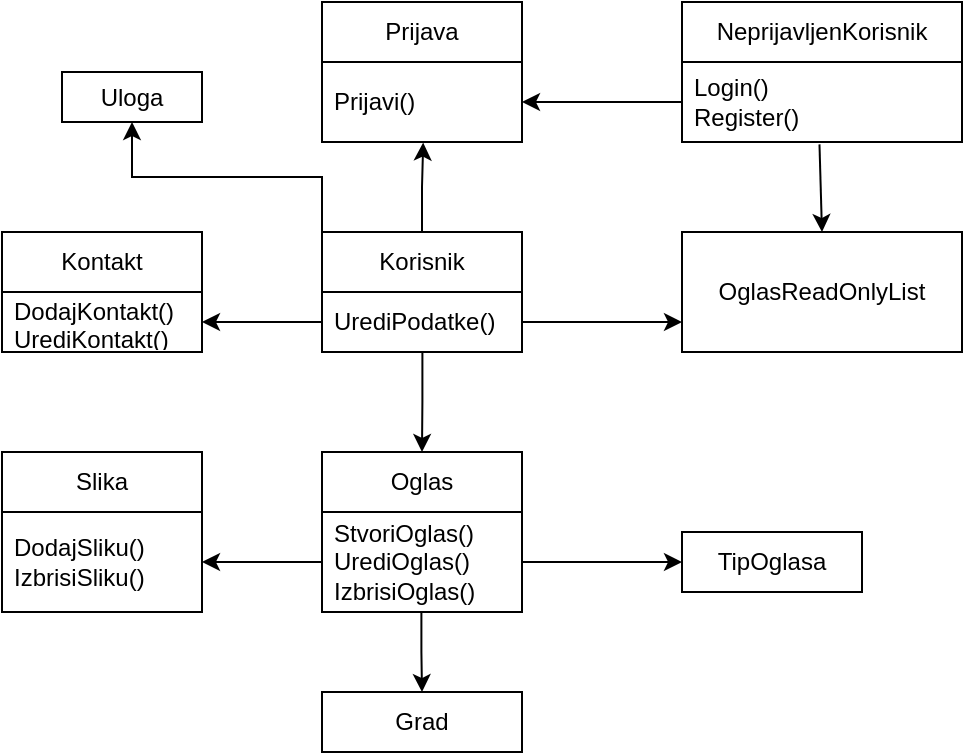 <mxfile version="26.2.10">
  <diagram name="Page-1" id="y6X8_tZfc9UxqCSJlw8m">
    <mxGraphModel dx="838" dy="543" grid="1" gridSize="10" guides="1" tooltips="1" connect="1" arrows="1" fold="1" page="1" pageScale="1" pageWidth="827" pageHeight="1169" math="0" shadow="0">
      <root>
        <mxCell id="0" />
        <mxCell id="1" parent="0" />
        <mxCell id="j5HkmZWmmrufaAH-rTGN-20" value="Prijava" style="swimlane;fontStyle=0;childLayout=stackLayout;horizontal=1;startSize=30;horizontalStack=0;resizeParent=1;resizeParentMax=0;resizeLast=0;collapsible=1;marginBottom=0;whiteSpace=wrap;html=1;" vertex="1" parent="1">
          <mxGeometry x="270" y="135" width="100" height="70" as="geometry" />
        </mxCell>
        <mxCell id="j5HkmZWmmrufaAH-rTGN-21" value="Prijavi()" style="text;strokeColor=none;fillColor=none;align=left;verticalAlign=middle;spacingLeft=4;spacingRight=4;overflow=hidden;points=[[0,0.5],[1,0.5]];portConstraint=eastwest;rotatable=0;whiteSpace=wrap;html=1;" vertex="1" parent="j5HkmZWmmrufaAH-rTGN-20">
          <mxGeometry y="30" width="100" height="40" as="geometry" />
        </mxCell>
        <mxCell id="j5HkmZWmmrufaAH-rTGN-24" value="NeprijavljenKorisnik" style="swimlane;fontStyle=0;childLayout=stackLayout;horizontal=1;startSize=30;horizontalStack=0;resizeParent=1;resizeParentMax=0;resizeLast=0;collapsible=1;marginBottom=0;whiteSpace=wrap;html=1;" vertex="1" parent="1">
          <mxGeometry x="450" y="135" width="140" height="70" as="geometry" />
        </mxCell>
        <mxCell id="j5HkmZWmmrufaAH-rTGN-25" value="Login()&lt;div&gt;Register()&lt;/div&gt;" style="text;strokeColor=none;fillColor=none;align=left;verticalAlign=middle;spacingLeft=4;spacingRight=4;overflow=hidden;points=[[0,0.5],[1,0.5]];portConstraint=eastwest;rotatable=0;whiteSpace=wrap;html=1;" vertex="1" parent="j5HkmZWmmrufaAH-rTGN-24">
          <mxGeometry y="30" width="140" height="40" as="geometry" />
        </mxCell>
        <mxCell id="j5HkmZWmmrufaAH-rTGN-26" value="OglasReadOnlyList" style="rounded=0;whiteSpace=wrap;html=1;" vertex="1" parent="1">
          <mxGeometry x="450" y="250" width="140" height="60" as="geometry" />
        </mxCell>
        <mxCell id="j5HkmZWmmrufaAH-rTGN-45" style="edgeStyle=orthogonalEdgeStyle;rounded=0;orthogonalLoop=1;jettySize=auto;html=1;exitX=0;exitY=0;exitDx=0;exitDy=0;entryX=0.5;entryY=1;entryDx=0;entryDy=0;" edge="1" parent="1" source="j5HkmZWmmrufaAH-rTGN-27" target="j5HkmZWmmrufaAH-rTGN-43">
          <mxGeometry relative="1" as="geometry" />
        </mxCell>
        <mxCell id="j5HkmZWmmrufaAH-rTGN-27" value="Korisnik" style="swimlane;fontStyle=0;childLayout=stackLayout;horizontal=1;startSize=30;horizontalStack=0;resizeParent=1;resizeParentMax=0;resizeLast=0;collapsible=1;marginBottom=0;whiteSpace=wrap;html=1;" vertex="1" parent="1">
          <mxGeometry x="270" y="250" width="100" height="60" as="geometry" />
        </mxCell>
        <mxCell id="j5HkmZWmmrufaAH-rTGN-28" value="UrediPodatke()" style="text;strokeColor=none;fillColor=none;align=left;verticalAlign=middle;spacingLeft=4;spacingRight=4;overflow=hidden;points=[[0,0.5],[1,0.5]];portConstraint=eastwest;rotatable=0;whiteSpace=wrap;html=1;" vertex="1" parent="j5HkmZWmmrufaAH-rTGN-27">
          <mxGeometry y="30" width="100" height="30" as="geometry" />
        </mxCell>
        <mxCell id="j5HkmZWmmrufaAH-rTGN-29" value="Kontakt" style="swimlane;fontStyle=0;childLayout=stackLayout;horizontal=1;startSize=30;horizontalStack=0;resizeParent=1;resizeParentMax=0;resizeLast=0;collapsible=1;marginBottom=0;whiteSpace=wrap;html=1;" vertex="1" parent="1">
          <mxGeometry x="110" y="250" width="100" height="60" as="geometry" />
        </mxCell>
        <mxCell id="j5HkmZWmmrufaAH-rTGN-30" value="DodajKontakt()&lt;div&gt;UrediKontakt()&lt;/div&gt;" style="text;strokeColor=none;fillColor=none;align=left;verticalAlign=middle;spacingLeft=4;spacingRight=4;overflow=hidden;points=[[0,0.5],[1,0.5]];portConstraint=eastwest;rotatable=0;whiteSpace=wrap;html=1;" vertex="1" parent="j5HkmZWmmrufaAH-rTGN-29">
          <mxGeometry y="30" width="100" height="30" as="geometry" />
        </mxCell>
        <mxCell id="j5HkmZWmmrufaAH-rTGN-31" value="Oglas" style="swimlane;fontStyle=0;childLayout=stackLayout;horizontal=1;startSize=30;horizontalStack=0;resizeParent=1;resizeParentMax=0;resizeLast=0;collapsible=1;marginBottom=0;whiteSpace=wrap;html=1;" vertex="1" parent="1">
          <mxGeometry x="270" y="360" width="100" height="80" as="geometry" />
        </mxCell>
        <mxCell id="j5HkmZWmmrufaAH-rTGN-32" value="StvoriOglas()&lt;div&gt;UrediOglas()&lt;/div&gt;&lt;div&gt;IzbrisiOglas()&lt;/div&gt;" style="text;strokeColor=none;fillColor=none;align=left;verticalAlign=middle;spacingLeft=4;spacingRight=4;overflow=hidden;points=[[0,0.5],[1,0.5]];portConstraint=eastwest;rotatable=0;whiteSpace=wrap;html=1;" vertex="1" parent="j5HkmZWmmrufaAH-rTGN-31">
          <mxGeometry y="30" width="100" height="50" as="geometry" />
        </mxCell>
        <mxCell id="j5HkmZWmmrufaAH-rTGN-33" value="TipOglasa" style="rounded=0;whiteSpace=wrap;html=1;" vertex="1" parent="1">
          <mxGeometry x="450" y="400" width="90" height="30" as="geometry" />
        </mxCell>
        <mxCell id="j5HkmZWmmrufaAH-rTGN-35" value="Grad" style="rounded=0;whiteSpace=wrap;html=1;" vertex="1" parent="1">
          <mxGeometry x="270" y="480" width="100" height="30" as="geometry" />
        </mxCell>
        <mxCell id="j5HkmZWmmrufaAH-rTGN-37" value="Slika" style="swimlane;fontStyle=0;childLayout=stackLayout;horizontal=1;startSize=30;horizontalStack=0;resizeParent=1;resizeParentMax=0;resizeLast=0;collapsible=1;marginBottom=0;whiteSpace=wrap;html=1;" vertex="1" parent="1">
          <mxGeometry x="110" y="360" width="100" height="80" as="geometry" />
        </mxCell>
        <mxCell id="j5HkmZWmmrufaAH-rTGN-38" value="DodajSliku()&lt;div&gt;IzbrisiSliku()&lt;/div&gt;" style="text;strokeColor=none;fillColor=none;align=left;verticalAlign=middle;spacingLeft=4;spacingRight=4;overflow=hidden;points=[[0,0.5],[1,0.5]];portConstraint=eastwest;rotatable=0;whiteSpace=wrap;html=1;" vertex="1" parent="j5HkmZWmmrufaAH-rTGN-37">
          <mxGeometry y="30" width="100" height="50" as="geometry" />
        </mxCell>
        <mxCell id="j5HkmZWmmrufaAH-rTGN-39" value="" style="endArrow=classic;html=1;rounded=0;entryX=1;entryY=0.5;entryDx=0;entryDy=0;exitX=0;exitY=0.5;exitDx=0;exitDy=0;" edge="1" parent="1" source="j5HkmZWmmrufaAH-rTGN-25" target="j5HkmZWmmrufaAH-rTGN-21">
          <mxGeometry width="50" height="50" relative="1" as="geometry">
            <mxPoint x="360" y="350" as="sourcePoint" />
            <mxPoint x="410" y="300" as="targetPoint" />
          </mxGeometry>
        </mxCell>
        <mxCell id="j5HkmZWmmrufaAH-rTGN-40" value="" style="endArrow=classic;html=1;rounded=0;entryX=0.5;entryY=0;entryDx=0;entryDy=0;exitX=0.491;exitY=1.03;exitDx=0;exitDy=0;exitPerimeter=0;" edge="1" parent="1" source="j5HkmZWmmrufaAH-rTGN-25" target="j5HkmZWmmrufaAH-rTGN-26">
          <mxGeometry width="50" height="50" relative="1" as="geometry">
            <mxPoint x="460" y="195" as="sourcePoint" />
            <mxPoint x="380" y="195" as="targetPoint" />
          </mxGeometry>
        </mxCell>
        <mxCell id="j5HkmZWmmrufaAH-rTGN-42" style="edgeStyle=orthogonalEdgeStyle;rounded=0;orthogonalLoop=1;jettySize=auto;html=1;exitX=1;exitY=0.5;exitDx=0;exitDy=0;entryX=0;entryY=0.75;entryDx=0;entryDy=0;" edge="1" parent="1" source="j5HkmZWmmrufaAH-rTGN-28" target="j5HkmZWmmrufaAH-rTGN-26">
          <mxGeometry relative="1" as="geometry" />
        </mxCell>
        <mxCell id="j5HkmZWmmrufaAH-rTGN-43" value="Uloga" style="rounded=0;whiteSpace=wrap;html=1;" vertex="1" parent="1">
          <mxGeometry x="140" y="170" width="70" height="25" as="geometry" />
        </mxCell>
        <mxCell id="j5HkmZWmmrufaAH-rTGN-44" style="edgeStyle=orthogonalEdgeStyle;rounded=0;orthogonalLoop=1;jettySize=auto;html=1;exitX=0;exitY=0.5;exitDx=0;exitDy=0;entryX=1;entryY=0.5;entryDx=0;entryDy=0;" edge="1" parent="1" source="j5HkmZWmmrufaAH-rTGN-28" target="j5HkmZWmmrufaAH-rTGN-30">
          <mxGeometry relative="1" as="geometry" />
        </mxCell>
        <mxCell id="j5HkmZWmmrufaAH-rTGN-46" style="edgeStyle=orthogonalEdgeStyle;rounded=0;orthogonalLoop=1;jettySize=auto;html=1;exitX=0.5;exitY=0;exitDx=0;exitDy=0;entryX=0.506;entryY=1.007;entryDx=0;entryDy=0;entryPerimeter=0;" edge="1" parent="1" source="j5HkmZWmmrufaAH-rTGN-27" target="j5HkmZWmmrufaAH-rTGN-21">
          <mxGeometry relative="1" as="geometry" />
        </mxCell>
        <mxCell id="j5HkmZWmmrufaAH-rTGN-47" style="edgeStyle=orthogonalEdgeStyle;rounded=0;orthogonalLoop=1;jettySize=auto;html=1;exitX=0.502;exitY=1.003;exitDx=0;exitDy=0;entryX=0.5;entryY=0;entryDx=0;entryDy=0;exitPerimeter=0;" edge="1" parent="1" source="j5HkmZWmmrufaAH-rTGN-28" target="j5HkmZWmmrufaAH-rTGN-31">
          <mxGeometry relative="1" as="geometry" />
        </mxCell>
        <mxCell id="j5HkmZWmmrufaAH-rTGN-49" style="edgeStyle=orthogonalEdgeStyle;rounded=0;orthogonalLoop=1;jettySize=auto;html=1;exitX=1;exitY=0.5;exitDx=0;exitDy=0;entryX=0;entryY=0.5;entryDx=0;entryDy=0;" edge="1" parent="1" source="j5HkmZWmmrufaAH-rTGN-32" target="j5HkmZWmmrufaAH-rTGN-33">
          <mxGeometry relative="1" as="geometry" />
        </mxCell>
        <mxCell id="j5HkmZWmmrufaAH-rTGN-51" style="edgeStyle=orthogonalEdgeStyle;rounded=0;orthogonalLoop=1;jettySize=auto;html=1;exitX=0.497;exitY=0.995;exitDx=0;exitDy=0;entryX=0.5;entryY=0;entryDx=0;entryDy=0;exitPerimeter=0;" edge="1" parent="1" source="j5HkmZWmmrufaAH-rTGN-32" target="j5HkmZWmmrufaAH-rTGN-35">
          <mxGeometry relative="1" as="geometry" />
        </mxCell>
        <mxCell id="j5HkmZWmmrufaAH-rTGN-52" style="edgeStyle=orthogonalEdgeStyle;rounded=0;orthogonalLoop=1;jettySize=auto;html=1;exitX=0;exitY=0.5;exitDx=0;exitDy=0;entryX=1;entryY=0.5;entryDx=0;entryDy=0;" edge="1" parent="1" source="j5HkmZWmmrufaAH-rTGN-32" target="j5HkmZWmmrufaAH-rTGN-38">
          <mxGeometry relative="1" as="geometry" />
        </mxCell>
      </root>
    </mxGraphModel>
  </diagram>
</mxfile>

